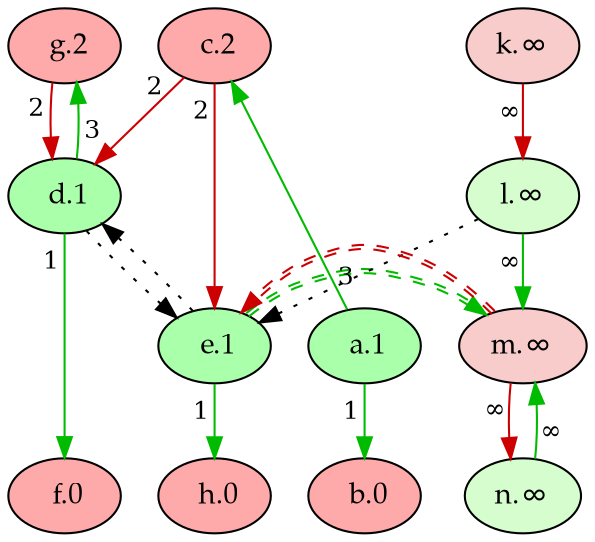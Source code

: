 digraph {
    rankdir="TB"
    node [style=filled fontname="Palatino" fontsize=14]
    node [fillcolor="#AAFFAA"]
    "e" [label=" e.1"]
    "d" [label=" d.1"]
    "a" [label=" a.1"]
    node [fillcolor="#FFAAAA"]
    "b" [label=" b.0"]
    "f" [label=" f.0"]
    "h" [label=" h.0"]
    "c" [label=" c.2"]
    "g" [label=" g.2"]
    node [fillcolor="#d5fdce"]
    "l" [label="l.∞"]
    "n" [label="n.∞"]
    node [fillcolor="#f7cccb"]
    "k" [label="k.∞"]
    "m" [label="m.∞"]
    edge[labeldistance=1.5 fontsize=12]
    edge [color="#00BB00" style="solid" dir="forward" taillabel="1"]
           "a" -> "b" 
           "d" -> "f" 
           "e" -> "h" 
    edge [color="#00BB00" style="solid" dir="forward" taillabel="3"]
           "a" -> "c" 
           "d" -> "g" 
    edge [color="#CC0000" style="solid" dir="forward" taillabel="∞"]
           "k" -> "l" 
           "m" -> "n" 
    edge [color="#CC0000" style="solid" dir="forward" taillabel="2"]
           "c" -> "d" 
           "c" -> "e" 
           "g" -> "d" 
    edge [color="#00BB00" style="solid" dir="forward" taillabel="∞"]
           "l" -> "m" 
           "n" -> "m" 
    edge [color="black" style="dotted" dir="forward" taillabel="" constraint=false]
           "l" -> "e" 
           "d" -> "e" 
           "e" -> "d" 
    edge [color="#00BB00:#00BB00" style="dashed" dir="forward" taillabel="" constraint=false]
           "e" -> "m" 
    edge [color="#CC0000:#CC0000" style="dashed" dir="forward" taillabel="" constraint=false]
           "m" -> "e" 
    {rank = max b f h}
    {rank = min c g}
}
